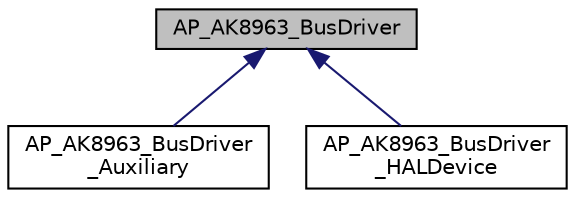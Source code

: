 digraph "AP_AK8963_BusDriver"
{
 // INTERACTIVE_SVG=YES
  edge [fontname="Helvetica",fontsize="10",labelfontname="Helvetica",labelfontsize="10"];
  node [fontname="Helvetica",fontsize="10",shape=record];
  Node1 [label="AP_AK8963_BusDriver",height=0.2,width=0.4,color="black", fillcolor="grey75", style="filled", fontcolor="black"];
  Node1 -> Node2 [dir="back",color="midnightblue",fontsize="10",style="solid",fontname="Helvetica"];
  Node2 [label="AP_AK8963_BusDriver\l_Auxiliary",height=0.2,width=0.4,color="black", fillcolor="white", style="filled",URL="$classAP__AK8963__BusDriver__Auxiliary.html"];
  Node1 -> Node3 [dir="back",color="midnightblue",fontsize="10",style="solid",fontname="Helvetica"];
  Node3 [label="AP_AK8963_BusDriver\l_HALDevice",height=0.2,width=0.4,color="black", fillcolor="white", style="filled",URL="$classAP__AK8963__BusDriver__HALDevice.html"];
}
